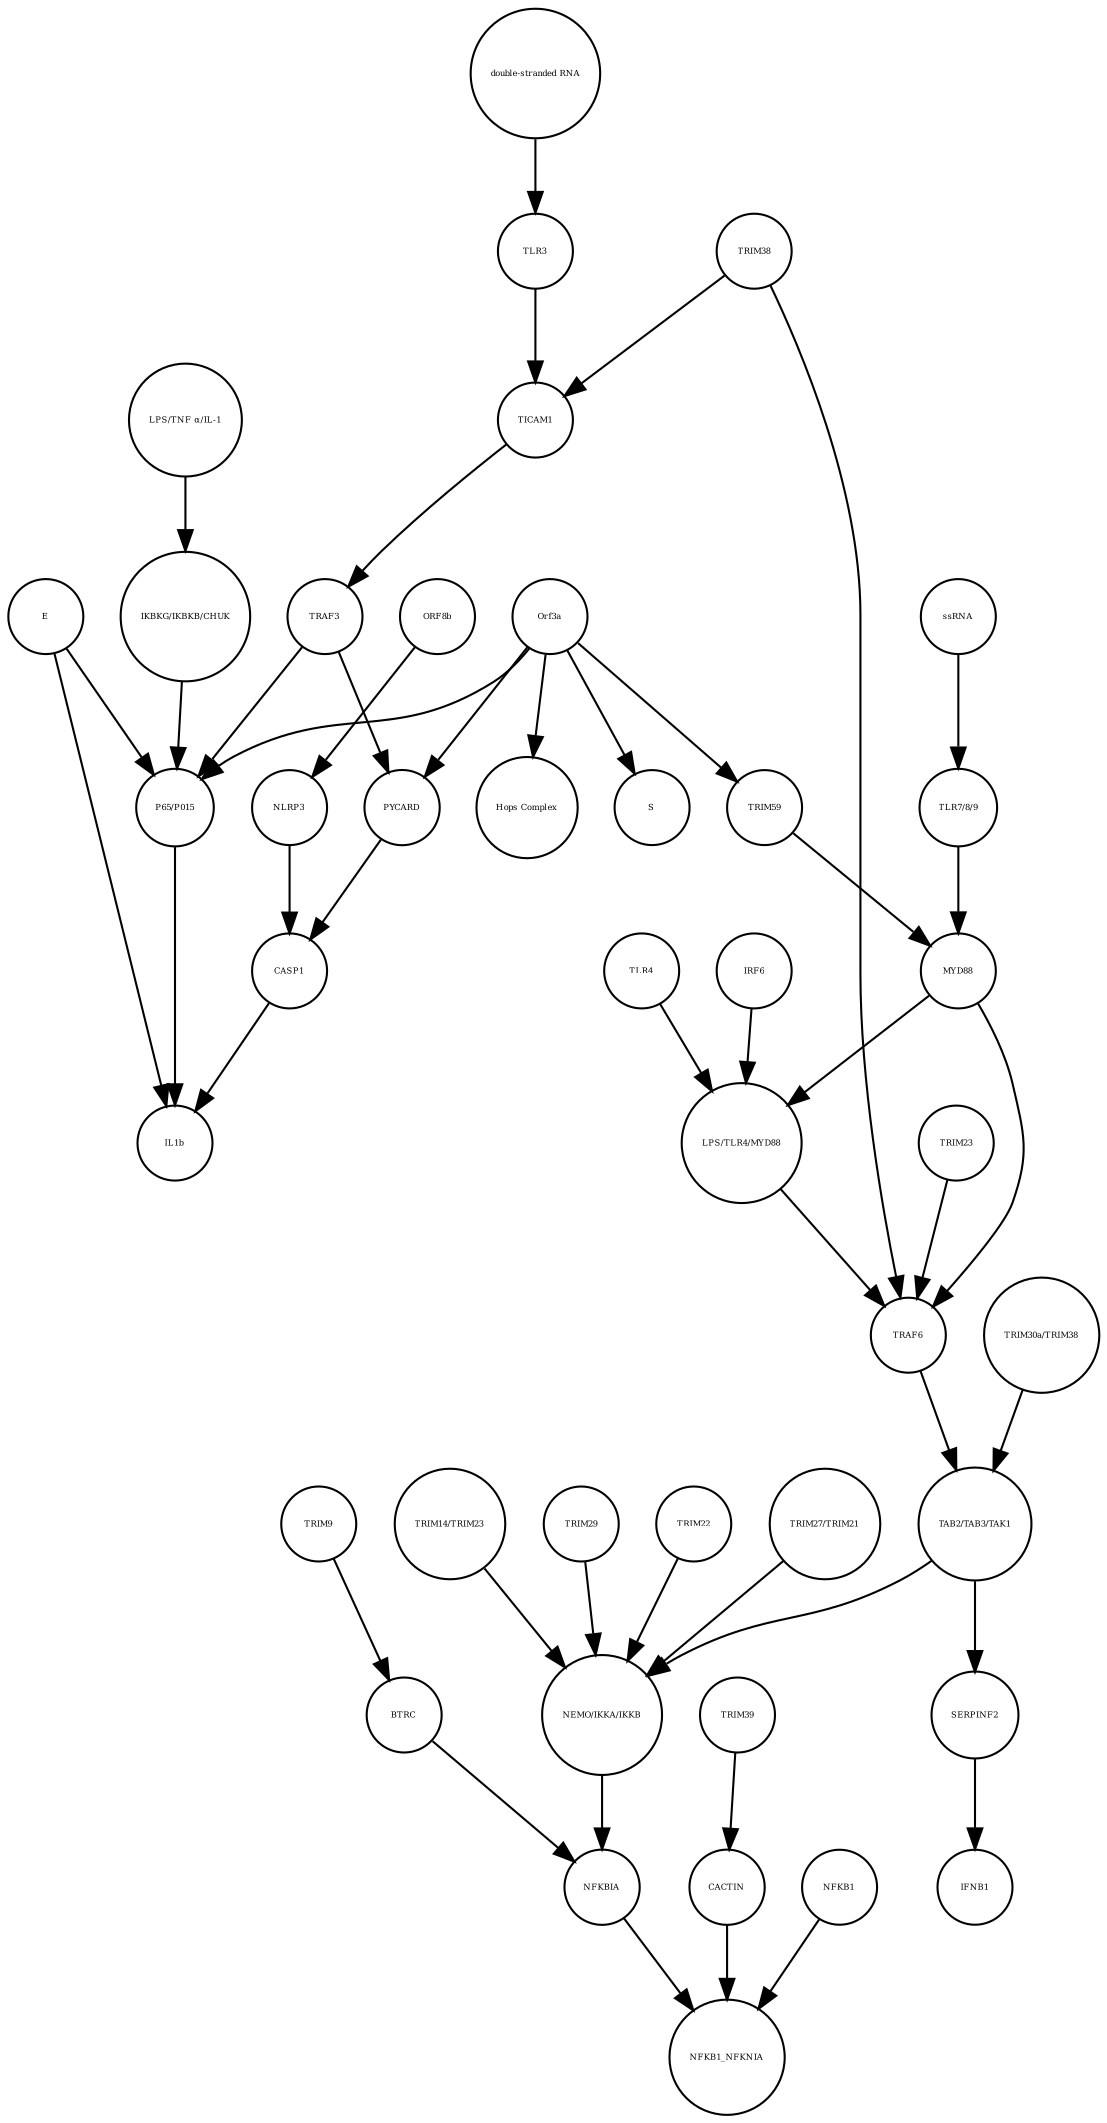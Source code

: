 strict digraph  {
"P65/P015" [annotation="urn_miriam_hgnc_9955|urn_miriam_hgnc_7794", bipartite=0, cls=complex, fontsize=4, label="P65/P015", shape=circle];
IL1b [annotation=urn_miriam_hgnc_5992, bipartite=0, cls=macromolecule, fontsize=4, label=IL1b, shape=circle];
S [annotation=urn_miriam_uniprot_P0DTC2, bipartite=0, cls=macromolecule, fontsize=4, label=S, shape=circle];
NFKB1 [annotation=urn_miriam_hgnc_7794, bipartite=0, cls=macromolecule, fontsize=4, label=NFKB1, shape=circle];
Orf3a [annotation=urn_miriam_uniprot_P0DTC3, bipartite=0, cls=macromolecule, fontsize=4, label=Orf3a, shape=circle];
NFKBIA [annotation=urn_miriam_hgnc_7797, bipartite=0, cls=macromolecule, fontsize=4, label=NFKBIA, shape=circle];
"IKBKG/IKBKB/CHUK" [annotation="urn_miriam_hgnc_5961|urn_miriam_hgnc_5960|urn_miriam_hgnc_1974", bipartite=0, cls=complex, fontsize=4, label="IKBKG/IKBKB/CHUK", shape=circle];
TLR3 [annotation=urn_miriam_hgnc_11849, bipartite=0, cls=macromolecule, fontsize=4, label=TLR3, shape=circle];
"TAB2/TAB3/TAK1" [annotation="urn_miriam_hgnc_17075|urn_miriam_hgnc_30681|urn_miriam_hgnc_6859", bipartite=0, cls=complex, fontsize=4, label="TAB2/TAB3/TAK1", shape=circle];
TRIM59 [annotation="urn_miriam_pubmed_22588174|urn_miriam_hgnc_30834", bipartite=0, cls=macromolecule, fontsize=4, label=TRIM59, shape=circle];
CASP1 [annotation=urn_miriam_hgnc_1499, bipartite=0, cls=macromolecule, fontsize=4, label=CASP1, shape=circle];
TRIM38 [annotation=urn_miriam_hgnc_10059, bipartite=0, cls=macromolecule, fontsize=4, label=TRIM38, shape=circle];
BTRC [annotation=urn_miriam_hgnc_1144, bipartite=0, cls=macromolecule, fontsize=4, label=BTRC, shape=circle];
TRAF3 [annotation=urn_miriam_hgnc_12033, bipartite=0, cls=macromolecule, fontsize=4, label=TRAF3, shape=circle];
TRIM39 [annotation=urn_miriam_hgnc_10065, bipartite=0, cls=macromolecule, fontsize=4, label=TRIM39, shape=circle];
"double-stranded RNA" [annotation="", bipartite=0, cls="nucleic acid feature", fontsize=4, label="double-stranded RNA", shape=circle];
TLR4 [annotation="", bipartite=0, cls=macromolecule, fontsize=4, label=TLR4, shape=circle];
IRF6 [annotation="", bipartite=0, cls=macromolecule, fontsize=4, label=IRF6, shape=circle];
TRIM22 [annotation=urn_miriam_hgnc_16379, bipartite=0, cls=macromolecule, fontsize=4, label=TRIM22, shape=circle];
"TLR7/8/9" [annotation="urn_miriam_hgnc_15633|urn_miriam_hgnc_15632|urn_miriam_hgnc_15631", bipartite=0, cls=complex, fontsize=4, label="TLR7/8/9", shape=circle];
"NEMO/IKKA/IKKB" [annotation="urn_miriam_hgnc_5961|urn_miriam_hgnc_5960|urn_miriam_hgnc_1974", bipartite=0, cls=complex, fontsize=4, label="NEMO/IKKA/IKKB", shape=circle];
ssRNA [annotation="", bipartite=0, cls="nucleic acid feature", fontsize=4, label=ssRNA, shape=circle];
TICAM1 [annotation=urn_miriam_hgnc_18348, bipartite=0, cls=macromolecule, fontsize=4, label=TICAM1, shape=circle];
"TRIM27/TRIM21" [annotation="urn_miriam_hgnc_9975|urn_miriam_hgnc_11312", bipartite=0, cls=complex, fontsize=4, label="TRIM27/TRIM21", shape=circle];
"LPS/TLR4/MYD88" [annotation="urn_miriam_hgnc_6121|urn_miriam_hgnc_11850|urn_miriam_hgnc_7562", bipartite=0, cls=complex, fontsize=4, label="LPS/TLR4/MYD88", shape=circle];
"TRIM14/TRIM23" [annotation="urn_miriam_hgnc_16283|urn_miriam_hgnc_660", bipartite=0, cls=complex, fontsize=4, label="TRIM14/TRIM23", shape=circle];
TRIM29 [annotation=urn_miriam_hgnc_17274, bipartite=0, cls=macromolecule, fontsize=4, label=TRIM29, shape=circle];
NFKB1_NFKNIA [annotation="", bipartite=0, cls=complex, fontsize=4, label=NFKB1_NFKNIA, shape=circle];
TRAF6 [annotation=urn_miriam_hgnc_12036, bipartite=0, cls=macromolecule, fontsize=4, label=TRAF6, shape=circle];
"Hops Complex" [annotation="urn_miriam_uniprot_J9TC74|urn_miriam_hgnc_14583|urn_miriam_hgnc_20593|urn_miriam_hgnc_24048|urn_miriam_hgnc_5013|urn_miriam_hgnc_20266", bipartite=0, cls=complex, fontsize=4, label="Hops Complex", shape=circle];
E [annotation=urn_miriam_ncbiprotein_1796318600, bipartite=0, cls=macromolecule, fontsize=4, label=E, shape=circle];
TRIM9 [annotation=urn_miriam_hgnc_16288, bipartite=0, cls=macromolecule, fontsize=4, label=TRIM9, shape=circle];
MYD88 [annotation=urn_miriam_hgnc_7562, bipartite=0, cls=macromolecule, fontsize=4, label=MYD88, shape=circle];
SERPINF2 [annotation=urn_miriam_hgnc_9075, bipartite=0, cls=macromolecule, fontsize=4, label=SERPINF2, shape=circle];
IFNB1 [annotation=urn_miriam_hgnc_5434, bipartite=0, cls=macromolecule, fontsize=4, label=IFNB1, shape=circle];
TRIM23 [annotation=urn_miriam_hgnc_660, bipartite=0, cls=macromolecule, fontsize=4, label=TRIM23, shape=circle];
"TRIM30a/TRIM38" [annotation="urn_miriam_hgnc_10059|urn_miriam_uniprot_P15533", bipartite=0, cls=complex, fontsize=4, label="TRIM30a/TRIM38", shape=circle];
CACTIN [annotation=urn_miriam_hgnc_29938, bipartite=0, cls=macromolecule, fontsize=4, label=CACTIN, shape=circle];
NLRP3 [annotation="", bipartite=0, cls="macromolecule multimer", fontsize=4, label=NLRP3, shape=circle];
ORF8b [annotation=urn_miriam_ncbiprotein_BCD58760, bipartite=0, cls=macromolecule, fontsize=4, label=ORF8b, shape=circle];
"LPS/TNF α/IL-1" [annotation="urn_miriam_hgnc_6121|urn_miriam_hgnc_11916|urn_miriam_hgnc_5991", bipartite=0, cls=complex, fontsize=4, label="LPS/TNF α/IL-1", shape=circle];
PYCARD [annotation="", bipartite=0, cls="macromolecule multimer", fontsize=4, label=PYCARD, shape=circle];
"P65/P015" -> IL1b  [annotation=urn_miriam_pubmed_31034780, interaction_type=stimulation];
NFKB1 -> NFKB1_NFKNIA  [annotation="", interaction_type=production];
Orf3a -> PYCARD  [annotation=urn_miriam_pubmed_32172672, interaction_type="necessary stimulation"];
Orf3a -> "P65/P015"  [annotation="urn_miriam_pubmed_31034780|urn_miriam_pubmed_32172672", interaction_type="necessary stimulation"];
Orf3a -> TRIM59  [annotation=urn_miriam_pubmed_28829373, interaction_type="necessary stimulation"];
Orf3a -> "Hops Complex"  [annotation="urn_miriam_pubmed_15316659|urn_miriam_pubmed_17715238|urn_miriam_pubmed_25375324|urn_miriam_pubmed_19590927", interaction_type="necessary stimulation"];
Orf3a -> S  [annotation=urn_miriam_pubmed_32172672, interaction_type="necessary stimulation"];
NFKBIA -> NFKB1_NFKNIA  [annotation="", interaction_type=production];
"IKBKG/IKBKB/CHUK" -> "P65/P015"  [annotation="urn_miriam_pubmed_31034780|urn_miriam_pubmed_32172672", interaction_type=catalysis];
TLR3 -> TICAM1  [annotation="urn_miriam_pubmed_23758787|urn_miriam_pubmed_22539786", interaction_type="necessary stimulation"];
"TAB2/TAB3/TAK1" -> "NEMO/IKKA/IKKB"  [annotation="urn_miriam_pubmed_23758787|urn_miriam_pubmed_23408607|urn_miriam_pubmed_26358190|urn_miriam_pubmed_27695001|urn_miriam_pubmed_24379373|urn_miriam_pubmed_20724660", interaction_type="necessary stimulation"];
"TAB2/TAB3/TAK1" -> SERPINF2  [annotation=urn_miriam_pubmed_17706453, interaction_type="necessary stimulation"];
TRIM59 -> MYD88  [annotation=urn_miriam_pubmed_22588174, interaction_type=inhibition];
CASP1 -> IL1b  [annotation=urn_miriam_pubmed_31034780, interaction_type=catalysis];
TRIM38 -> TICAM1  [annotation="urn_miriam_pubmed_23758787|urn_miriam_pubmed_22539786", interaction_type=inhibition];
TRIM38 -> TRAF6  [annotation="urn_miriam_pubmed_15361868|urn_miriam_pubmed_22539786|urn_miriam_pubmed_20724660", interaction_type=inhibition];
BTRC -> NFKBIA  [annotation=urn_miriam_pubmed_21135871, interaction_type=catalysis];
TRAF3 -> PYCARD  [annotation=urn_miriam_pubmed_32172672, interaction_type=catalysis];
TRAF3 -> "P65/P015"  [annotation="urn_miriam_pubmed_31034780|urn_miriam_pubmed_32172672", interaction_type=catalysis];
TRIM39 -> CACTIN  [annotation=urn_miriam_pubmed_26999213, interaction_type="necessary stimulation"];
"double-stranded RNA" -> TLR3  [annotation=urn_miriam_pubmed_23758787, interaction_type="necessary stimulation"];
TLR4 -> "LPS/TLR4/MYD88"  [annotation="", interaction_type=production];
IRF6 -> "LPS/TLR4/MYD88"  [annotation="", interaction_type=production];
TRIM22 -> "NEMO/IKKA/IKKB"  [annotation="urn_miriam_pubmed_23758787|urn_miriam_pubmed_23408607|urn_miriam_pubmed_26358190|urn_miriam_pubmed_27695001|urn_miriam_pubmed_24379373|urn_miriam_pubmed_20724660", interaction_type=inhibition];
"TLR7/8/9" -> MYD88  [annotation=urn_miriam_pubmed_15361868, interaction_type="necessary stimulation"];
"NEMO/IKKA/IKKB" -> NFKBIA  [annotation=urn_miriam_pubmed_21135871, interaction_type=catalysis];
ssRNA -> "TLR7/8/9"  [annotation=urn_miriam_pubmed_21782231, interaction_type="necessary stimulation"];
TICAM1 -> TRAF3  [annotation=urn_miriam_pubmed_28829373, interaction_type="necessary stimulation"];
"TRIM27/TRIM21" -> "NEMO/IKKA/IKKB"  [annotation="urn_miriam_pubmed_23758787|urn_miriam_pubmed_23408607|urn_miriam_pubmed_26358190|urn_miriam_pubmed_27695001|urn_miriam_pubmed_24379373|urn_miriam_pubmed_20724660", interaction_type=inhibition];
"LPS/TLR4/MYD88" -> TRAF6  [annotation=urn_miriam_pubmed_23758787, interaction_type=catalysis];
"TRIM14/TRIM23" -> "NEMO/IKKA/IKKB"  [annotation="urn_miriam_pubmed_23758787|urn_miriam_pubmed_23408607|urn_miriam_pubmed_26358190|urn_miriam_pubmed_27695001|urn_miriam_pubmed_24379373|urn_miriam_pubmed_20724660", interaction_type="necessary stimulation"];
TRIM29 -> "NEMO/IKKA/IKKB"  [annotation="urn_miriam_pubmed_23758787|urn_miriam_pubmed_23408607|urn_miriam_pubmed_26358190|urn_miriam_pubmed_27695001|urn_miriam_pubmed_24379373|urn_miriam_pubmed_20724660", interaction_type=inhibition];
TRAF6 -> "TAB2/TAB3/TAK1"  [annotation="urn_miriam_pubmed_23758787|urn_miriam_pubmed_25172371|urn_miriam_pubmed_18345001", interaction_type="necessary stimulation"];
E -> "P65/P015"  [annotation="urn_miriam_pubmed_32172672|urn_miriam_taxonomy_2697049", interaction_type="necessary stimulation"];
E -> IL1b  [annotation=urn_miriam_pubmed_31034780, interaction_type=catalysis];
TRIM9 -> BTRC  [annotation=urn_miriam_pubmed_21135871, interaction_type=inhibition];
MYD88 -> "LPS/TLR4/MYD88"  [annotation="", interaction_type=production];
MYD88 -> TRAF6  [annotation="urn_miriam_pubmed_15361868|urn_miriam_pubmed_22539786|urn_miriam_pubmed_20724660", interaction_type="necessary stimulation"];
SERPINF2 -> IFNB1  [annotation=urn_miriam_pubmed_17706453, interaction_type=stimulation];
TRIM23 -> TRAF6  [annotation="urn_miriam_pubmed_15361868|urn_miriam_pubmed_22539786|urn_miriam_pubmed_20724660", interaction_type="necessary stimulation"];
"TRIM30a/TRIM38" -> "TAB2/TAB3/TAK1"  [annotation="urn_miriam_pubmed_23758787|urn_miriam_pubmed_25172371|urn_miriam_pubmed_18345001", interaction_type=inhibition];
CACTIN -> NFKB1_NFKNIA  [annotation=urn_miriam_pubmed_26999213, interaction_type=inhibition];
NLRP3 -> CASP1  [annotation="", interaction_type=production];
ORF8b -> NLRP3  [annotation=urn_miriam_pubmed_31231549, interaction_type="necessary stimulation"];
"LPS/TNF α/IL-1" -> "IKBKG/IKBKB/CHUK"  [annotation="urn_miriam_pubmed_32172672|urn_miriam_taxonomy_2697049", interaction_type=catalysis];
PYCARD -> CASP1  [annotation="", interaction_type=production];
}
